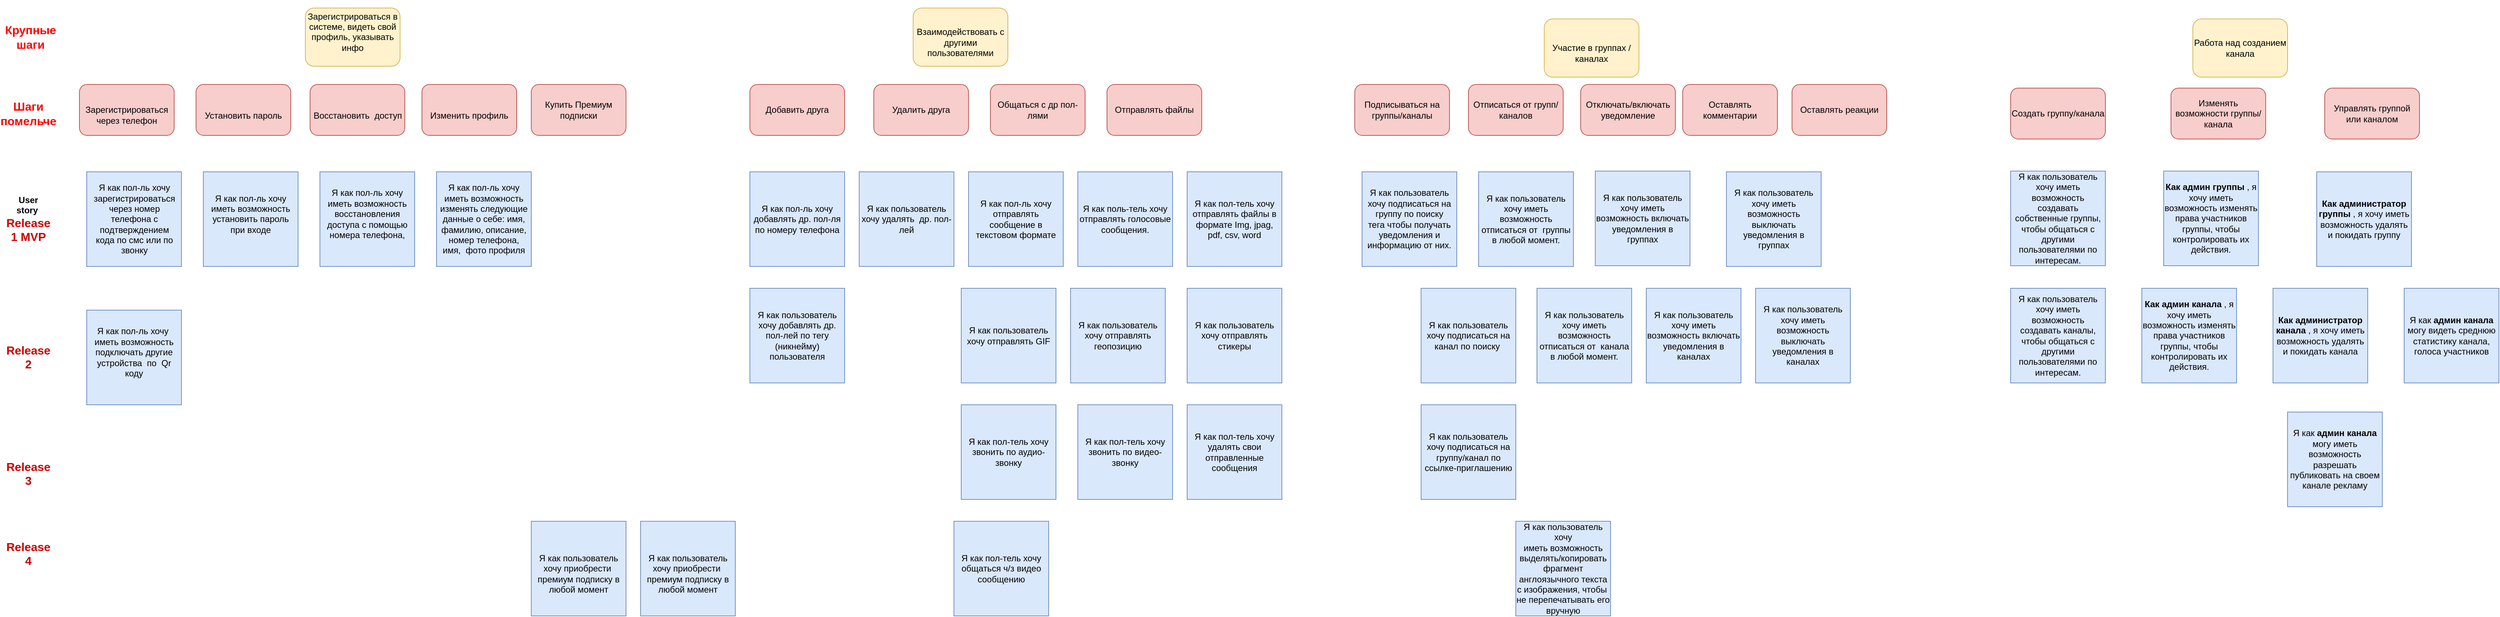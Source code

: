 <mxfile version="23.1.2" type="github">
  <diagram name="Страница — 1" id="eyLgD79hs214g4bm-AtA">
    <mxGraphModel dx="6904" dy="2650" grid="1" gridSize="10" guides="1" tooltips="1" connect="1" arrows="1" fold="1" page="1" pageScale="1" pageWidth="827" pageHeight="1169" math="0" shadow="0">
      <root>
        <mxCell id="0" />
        <mxCell id="1" parent="0" />
        <mxCell id="ju0ssGiBvqRHK1ZhxGey-5" value="&#xa;Зарегистрироваться в системе, видеть свой профиль, указывать инфо&#xa;&#xa;" style="rounded=1;whiteSpace=wrap;html=1;fillColor=#fff2cc;strokeColor=#d6b656;" vertex="1" parent="1">
          <mxGeometry x="-420" y="295" width="130" height="80" as="geometry" />
        </mxCell>
        <mxCell id="ju0ssGiBvqRHK1ZhxGey-6" value="&lt;span style=&quot;border-color: var(--border-color);&quot;&gt;&lt;font size=&quot;1&quot; style=&quot;&quot; color=&quot;#ff0000&quot;&gt;&lt;b style=&quot;font-size: 16px;&quot;&gt;Крупные шаги&lt;/b&gt;&lt;/font&gt;&lt;/span&gt;" style="text;html=1;strokeColor=none;fillColor=none;align=center;verticalAlign=middle;whiteSpace=wrap;rounded=0;" vertex="1" parent="1">
          <mxGeometry x="-827" y="320" width="60" height="30" as="geometry" />
        </mxCell>
        <mxCell id="ju0ssGiBvqRHK1ZhxGey-7" value="&lt;br&gt;Зарегистрироваться через телефон&lt;br&gt;" style="rounded=1;whiteSpace=wrap;html=1;fillColor=#f8cecc;strokeColor=#b85450;" vertex="1" parent="1">
          <mxGeometry x="-730" y="400" width="130" height="70" as="geometry" />
        </mxCell>
        <mxCell id="ju0ssGiBvqRHK1ZhxGey-8" value="&lt;br&gt;Установить пароль" style="rounded=1;whiteSpace=wrap;html=1;fillColor=#f8cecc;strokeColor=#b85450;" vertex="1" parent="1">
          <mxGeometry x="-570" y="400" width="130" height="70" as="geometry" />
        </mxCell>
        <mxCell id="ju0ssGiBvqRHK1ZhxGey-9" value="&lt;br&gt;Восстановить&amp;nbsp; доступ" style="rounded=1;whiteSpace=wrap;html=1;fillColor=#f8cecc;strokeColor=#b85450;" vertex="1" parent="1">
          <mxGeometry x="-413.5" y="400" width="130" height="70" as="geometry" />
        </mxCell>
        <mxCell id="ju0ssGiBvqRHK1ZhxGey-10" value="&lt;br&gt;Изменить профиль" style="rounded=1;whiteSpace=wrap;html=1;fillColor=#f8cecc;strokeColor=#b85450;" vertex="1" parent="1">
          <mxGeometry x="-260" y="400" width="130" height="70" as="geometry" />
        </mxCell>
        <mxCell id="ju0ssGiBvqRHK1ZhxGey-11" value="Купить Премиум подписки" style="rounded=1;whiteSpace=wrap;html=1;fillColor=#f8cecc;strokeColor=#b85450;" vertex="1" parent="1">
          <mxGeometry x="-110" y="400" width="130" height="70" as="geometry" />
        </mxCell>
        <mxCell id="ju0ssGiBvqRHK1ZhxGey-12" value="&lt;b style=&quot;border-color: var(--border-color);&quot;&gt;&lt;font style=&quot;font-size: 16px;&quot; color=&quot;#ff0000&quot;&gt;Шаги помельче&lt;/font&gt;&lt;/b&gt;" style="text;html=1;strokeColor=none;fillColor=none;align=center;verticalAlign=middle;whiteSpace=wrap;rounded=0;" vertex="1" parent="1">
          <mxGeometry x="-830" y="430" width="60" height="20" as="geometry" />
        </mxCell>
        <mxCell id="ju0ssGiBvqRHK1ZhxGey-14" value="" style="whiteSpace=wrap;html=1;aspect=fixed;fillColor=#dae8fc;strokeColor=#6c8ebf;" vertex="1" parent="1">
          <mxGeometry x="-720" y="520" width="130" height="130" as="geometry" />
        </mxCell>
        <mxCell id="ju0ssGiBvqRHK1ZhxGey-15" value="&#xa;Я как пол-ль хочу иметь возможность установить пароль при входе&#xa;&#xa;" style="whiteSpace=wrap;html=1;aspect=fixed;fillColor=#dae8fc;strokeColor=#6c8ebf;" vertex="1" parent="1">
          <mxGeometry x="-560" y="520" width="130" height="130" as="geometry" />
        </mxCell>
        <mxCell id="ju0ssGiBvqRHK1ZhxGey-16" value="&#xa;Я как пол-ль хочу иметь возможность восстановления доступа с помощью номера телефона,&#xa;&#xa;" style="whiteSpace=wrap;html=1;aspect=fixed;fillColor=#dae8fc;strokeColor=#6c8ebf;" vertex="1" parent="1">
          <mxGeometry x="-400" y="520" width="130" height="130" as="geometry" />
        </mxCell>
        <mxCell id="ju0ssGiBvqRHK1ZhxGey-17" value="Я как пол-ль хочу иметь возможность изменять следующие данные о себе: имя, фамилию, описание, номер телефона, имя,&amp;nbsp; фото профиля" style="whiteSpace=wrap;html=1;aspect=fixed;fillColor=#dae8fc;strokeColor=#6c8ebf;" vertex="1" parent="1">
          <mxGeometry x="-240" y="520" width="130" height="130" as="geometry" />
        </mxCell>
        <mxCell id="ju0ssGiBvqRHK1ZhxGey-18" value="&lt;b&gt;User story&amp;nbsp;&lt;br&gt;&lt;font style=&quot;font-size: 16px;&quot; color=&quot;#cc0000&quot;&gt;Release 1 MVP&lt;/font&gt;&lt;/b&gt;" style="text;html=1;strokeColor=none;fillColor=none;align=center;verticalAlign=middle;whiteSpace=wrap;rounded=0;" vertex="1" parent="1">
          <mxGeometry x="-830" y="570" width="60" height="30" as="geometry" />
        </mxCell>
        <mxCell id="ju0ssGiBvqRHK1ZhxGey-19" value="Я как пол-ль хочу зарегистрироваться через номер телефона с подтверждением кода по смс или по звонку" style="text;html=1;strokeColor=none;fillColor=none;align=center;verticalAlign=middle;whiteSpace=wrap;rounded=0;" vertex="1" parent="1">
          <mxGeometry x="-687.5" y="570" width="65" height="30" as="geometry" />
        </mxCell>
        <mxCell id="ju0ssGiBvqRHK1ZhxGey-20" value="&lt;b style=&quot;font-size: 16px;&quot;&gt;&lt;font style=&quot;font-size: 16px;&quot; color=&quot;#cc0000&quot;&gt;&amp;nbsp;&lt;br&gt;Release 2&lt;/font&gt;&lt;/b&gt;" style="text;html=1;strokeColor=none;fillColor=none;align=center;verticalAlign=middle;whiteSpace=wrap;rounded=0;" vertex="1" parent="1">
          <mxGeometry x="-830" y="750" width="60" height="30" as="geometry" />
        </mxCell>
        <mxCell id="ju0ssGiBvqRHK1ZhxGey-21" value="&#xa;Я как пол-ль хочу&amp;nbsp; иметь возможность подключать другие устройства&amp;nbsp; по&amp;nbsp; Qr коду&#xa;&#xa;" style="whiteSpace=wrap;html=1;aspect=fixed;fillColor=#dae8fc;strokeColor=#6c8ebf;" vertex="1" parent="1">
          <mxGeometry x="-720" y="710" width="130" height="130" as="geometry" />
        </mxCell>
        <mxCell id="ju0ssGiBvqRHK1ZhxGey-22" value="&lt;b style=&quot;font-size: 16px;&quot;&gt;&lt;font style=&quot;font-size: 16px;&quot; color=&quot;#cc0000&quot;&gt;&amp;nbsp;&lt;br&gt;Release 3&lt;/font&gt;&lt;/b&gt;" style="text;html=1;strokeColor=none;fillColor=none;align=center;verticalAlign=middle;whiteSpace=wrap;rounded=0;" vertex="1" parent="1">
          <mxGeometry x="-830" y="910" width="60" height="30" as="geometry" />
        </mxCell>
        <mxCell id="ju0ssGiBvqRHK1ZhxGey-23" value="&lt;b style=&quot;font-size: 16px;&quot;&gt;&lt;font style=&quot;font-size: 16px;&quot; color=&quot;#cc0000&quot;&gt;&amp;nbsp;&lt;br&gt;Release 4&lt;/font&gt;&lt;/b&gt;" style="text;html=1;strokeColor=none;fillColor=none;align=center;verticalAlign=middle;whiteSpace=wrap;rounded=0;" vertex="1" parent="1">
          <mxGeometry x="-830" y="1020" width="60" height="30" as="geometry" />
        </mxCell>
        <mxCell id="ju0ssGiBvqRHK1ZhxGey-24" value="&lt;br&gt;Я как пользователь хочу приобрести&amp;nbsp; премиум подписку в любой момент" style="whiteSpace=wrap;html=1;aspect=fixed;fillColor=#dae8fc;strokeColor=#6c8ebf;" vertex="1" parent="1">
          <mxGeometry x="-110" y="1000" width="130" height="130" as="geometry" />
        </mxCell>
        <mxCell id="ju0ssGiBvqRHK1ZhxGey-25" value="&lt;br&gt;Я как пользователь хочу приобрести&amp;nbsp; премиум подписку в любой момент" style="whiteSpace=wrap;html=1;aspect=fixed;fillColor=#dae8fc;strokeColor=#6c8ebf;" vertex="1" parent="1">
          <mxGeometry x="40" y="1000" width="130" height="130" as="geometry" />
        </mxCell>
        <mxCell id="ju0ssGiBvqRHK1ZhxGey-26" value="&lt;br&gt;Взаимодействовать с другими пользователями" style="rounded=1;whiteSpace=wrap;html=1;fillColor=#fff2cc;strokeColor=#d6b656;" vertex="1" parent="1">
          <mxGeometry x="414" y="295" width="130" height="80" as="geometry" />
        </mxCell>
        <mxCell id="ju0ssGiBvqRHK1ZhxGey-27" value="Добавить друга" style="rounded=1;whiteSpace=wrap;html=1;fillColor=#f8cecc;strokeColor=#b85450;" vertex="1" parent="1">
          <mxGeometry x="190" y="400" width="130" height="70" as="geometry" />
        </mxCell>
        <mxCell id="ju0ssGiBvqRHK1ZhxGey-28" value="Удалить друга" style="rounded=1;whiteSpace=wrap;html=1;fillColor=#f8cecc;strokeColor=#b85450;" vertex="1" parent="1">
          <mxGeometry x="360" y="400" width="130" height="70" as="geometry" />
        </mxCell>
        <mxCell id="ju0ssGiBvqRHK1ZhxGey-29" value="Общаться с др пол-лями" style="rounded=1;whiteSpace=wrap;html=1;fillColor=#f8cecc;strokeColor=#b85450;" vertex="1" parent="1">
          <mxGeometry x="520" y="400" width="130" height="70" as="geometry" />
        </mxCell>
        <mxCell id="ju0ssGiBvqRHK1ZhxGey-30" value="Отправлять файлы" style="rounded=1;whiteSpace=wrap;html=1;fillColor=#f8cecc;strokeColor=#b85450;" vertex="1" parent="1">
          <mxGeometry x="680" y="400" width="130" height="70" as="geometry" />
        </mxCell>
        <mxCell id="ju0ssGiBvqRHK1ZhxGey-31" value="Я как пол-ль хочу добавлять др. пол-ля по номеру телефона" style="whiteSpace=wrap;html=1;aspect=fixed;fillColor=#dae8fc;strokeColor=#6c8ebf;" vertex="1" parent="1">
          <mxGeometry x="190" y="520" width="130" height="130" as="geometry" />
        </mxCell>
        <mxCell id="ju0ssGiBvqRHK1ZhxGey-32" value="Я как пользователь хочу удалять&amp;nbsp; др. пол-лей" style="whiteSpace=wrap;html=1;aspect=fixed;fillColor=#dae8fc;strokeColor=#6c8ebf;" vertex="1" parent="1">
          <mxGeometry x="340" y="520" width="130" height="130" as="geometry" />
        </mxCell>
        <mxCell id="ju0ssGiBvqRHK1ZhxGey-33" value="Я как пол-ль хочу отправлять сообщение в текстовом формате" style="whiteSpace=wrap;html=1;aspect=fixed;fillColor=#dae8fc;strokeColor=#6c8ebf;" vertex="1" parent="1">
          <mxGeometry x="490" y="520" width="130" height="130" as="geometry" />
        </mxCell>
        <mxCell id="ju0ssGiBvqRHK1ZhxGey-34" value="Я как поль-тель хочу отправлять голосовые сообщения." style="whiteSpace=wrap;html=1;aspect=fixed;fillColor=#dae8fc;strokeColor=#6c8ebf;" vertex="1" parent="1">
          <mxGeometry x="640" y="520" width="130" height="130" as="geometry" />
        </mxCell>
        <mxCell id="ju0ssGiBvqRHK1ZhxGey-35" value="Я как пол-тель хочу отправлять файлы в формате Img, jpag, pdf, csv, word" style="whiteSpace=wrap;html=1;aspect=fixed;fillColor=#dae8fc;strokeColor=#6c8ebf;" vertex="1" parent="1">
          <mxGeometry x="790" y="520" width="130" height="130" as="geometry" />
        </mxCell>
        <mxCell id="ju0ssGiBvqRHK1ZhxGey-36" value="Я как пользователь хочу добавлять др. пол-лей по тегу (никнейму) пользователя" style="whiteSpace=wrap;html=1;aspect=fixed;fillColor=#dae8fc;strokeColor=#6c8ebf;" vertex="1" parent="1">
          <mxGeometry x="190" y="680" width="130" height="130" as="geometry" />
        </mxCell>
        <mxCell id="ju0ssGiBvqRHK1ZhxGey-37" value="Я как пользователь хочу отправлять GIF" style="whiteSpace=wrap;html=1;aspect=fixed;fillColor=#dae8fc;strokeColor=#6c8ebf;" vertex="1" parent="1">
          <mxGeometry x="480" y="680" width="130" height="130" as="geometry" />
        </mxCell>
        <mxCell id="ju0ssGiBvqRHK1ZhxGey-38" value="Я как пользователь хочу отправлять геопозицию" style="whiteSpace=wrap;html=1;aspect=fixed;fillColor=#dae8fc;strokeColor=#6c8ebf;" vertex="1" parent="1">
          <mxGeometry x="630" y="680" width="130" height="130" as="geometry" />
        </mxCell>
        <mxCell id="ju0ssGiBvqRHK1ZhxGey-39" value="Я как пользователь хочу отправлять стикеры" style="whiteSpace=wrap;html=1;aspect=fixed;fillColor=#dae8fc;strokeColor=#6c8ebf;" vertex="1" parent="1">
          <mxGeometry x="790" y="680" width="130" height="130" as="geometry" />
        </mxCell>
        <mxCell id="ju0ssGiBvqRHK1ZhxGey-40" value="Я как пол-тель хочу звонить по аудио-звонку" style="whiteSpace=wrap;html=1;aspect=fixed;fillColor=#dae8fc;strokeColor=#6c8ebf;" vertex="1" parent="1">
          <mxGeometry x="480" y="840" width="130" height="130" as="geometry" />
        </mxCell>
        <mxCell id="ju0ssGiBvqRHK1ZhxGey-41" value="Я как пол-тель хочу звонить по видео-звонку" style="whiteSpace=wrap;html=1;aspect=fixed;fillColor=#dae8fc;strokeColor=#6c8ebf;" vertex="1" parent="1">
          <mxGeometry x="640" y="840" width="130" height="130" as="geometry" />
        </mxCell>
        <mxCell id="ju0ssGiBvqRHK1ZhxGey-42" value="Я как пол-тель хочу   удалять свои отправленные сообщения" style="whiteSpace=wrap;html=1;aspect=fixed;fillColor=#dae8fc;strokeColor=#6c8ebf;" vertex="1" parent="1">
          <mxGeometry x="790" y="840" width="130" height="130" as="geometry" />
        </mxCell>
        <mxCell id="ju0ssGiBvqRHK1ZhxGey-43" value="Я как пол-тель хочу общаться ч/з видео сообщению" style="whiteSpace=wrap;html=1;aspect=fixed;fillColor=#dae8fc;strokeColor=#6c8ebf;" vertex="1" parent="1">
          <mxGeometry x="470" y="1000" width="130" height="130" as="geometry" />
        </mxCell>
        <mxCell id="ju0ssGiBvqRHK1ZhxGey-44" value="&lt;br&gt;Участие в группах / каналах" style="rounded=1;whiteSpace=wrap;html=1;fillColor=#fff2cc;strokeColor=#d6b656;" vertex="1" parent="1">
          <mxGeometry x="1280" y="310" width="130" height="80" as="geometry" />
        </mxCell>
        <mxCell id="ju0ssGiBvqRHK1ZhxGey-45" value="Подписываться на группы/каналы" style="rounded=1;whiteSpace=wrap;html=1;fillColor=#f8cecc;strokeColor=#b85450;" vertex="1" parent="1">
          <mxGeometry x="1020" y="400" width="130" height="70" as="geometry" />
        </mxCell>
        <mxCell id="ju0ssGiBvqRHK1ZhxGey-46" value="Отписаться от групп/каналов" style="rounded=1;whiteSpace=wrap;html=1;fillColor=#f8cecc;strokeColor=#b85450;" vertex="1" parent="1">
          <mxGeometry x="1176" y="400" width="130" height="70" as="geometry" />
        </mxCell>
        <mxCell id="ju0ssGiBvqRHK1ZhxGey-47" value="Отключать/включать уведомление" style="rounded=1;whiteSpace=wrap;html=1;fillColor=#f8cecc;strokeColor=#b85450;" vertex="1" parent="1">
          <mxGeometry x="1330" y="400" width="130" height="70" as="geometry" />
        </mxCell>
        <mxCell id="ju0ssGiBvqRHK1ZhxGey-48" value="Оставлять комментарии" style="rounded=1;whiteSpace=wrap;html=1;fillColor=#f8cecc;strokeColor=#b85450;" vertex="1" parent="1">
          <mxGeometry x="1470" y="400" width="130" height="70" as="geometry" />
        </mxCell>
        <mxCell id="ju0ssGiBvqRHK1ZhxGey-49" value="Оставлять реакции" style="rounded=1;whiteSpace=wrap;html=1;fillColor=#f8cecc;strokeColor=#b85450;" vertex="1" parent="1">
          <mxGeometry x="1620" y="400" width="130" height="70" as="geometry" />
        </mxCell>
        <mxCell id="ju0ssGiBvqRHK1ZhxGey-50" value="Я как пользователь хочу подписаться на группу по поиску тега&amp;nbsp;чтобы  получать уведомления и информацию от них." style="whiteSpace=wrap;html=1;aspect=fixed;fillColor=#dae8fc;strokeColor=#6c8ebf;" vertex="1" parent="1">
          <mxGeometry x="1030" y="520" width="130" height="130" as="geometry" />
        </mxCell>
        <mxCell id="ju0ssGiBvqRHK1ZhxGey-51" value="Я как пользователь хочу иметь возможность отписаться от&amp;nbsp; группы в любой момент." style="whiteSpace=wrap;html=1;aspect=fixed;fillColor=#dae8fc;strokeColor=#6c8ebf;" vertex="1" parent="1">
          <mxGeometry x="1190" y="520" width="130" height="130" as="geometry" />
        </mxCell>
        <mxCell id="ju0ssGiBvqRHK1ZhxGey-52" value="Я как пользователь хочу иметь возможность включать уведомления в группах" style="whiteSpace=wrap;html=1;aspect=fixed;fillColor=#dae8fc;strokeColor=#6c8ebf;" vertex="1" parent="1">
          <mxGeometry x="1350" y="519" width="130" height="130" as="geometry" />
        </mxCell>
        <mxCell id="ju0ssGiBvqRHK1ZhxGey-53" value="Я как пользователь хочу иметь возможность выключать уведомления в группах" style="whiteSpace=wrap;html=1;aspect=fixed;fillColor=#dae8fc;strokeColor=#6c8ebf;" vertex="1" parent="1">
          <mxGeometry x="1530" y="520" width="130" height="130" as="geometry" />
        </mxCell>
        <mxCell id="ju0ssGiBvqRHK1ZhxGey-54" value="Я как пользователь хочу подписаться на канал по поиску&amp;nbsp;" style="whiteSpace=wrap;html=1;aspect=fixed;fillColor=#dae8fc;strokeColor=#6c8ebf;" vertex="1" parent="1">
          <mxGeometry x="1111" y="680" width="130" height="130" as="geometry" />
        </mxCell>
        <mxCell id="ju0ssGiBvqRHK1ZhxGey-55" value="Я как пользователь хочу иметь возможность отписаться от&amp;nbsp; канала в любой момент." style="whiteSpace=wrap;html=1;aspect=fixed;fillColor=#dae8fc;strokeColor=#6c8ebf;" vertex="1" parent="1">
          <mxGeometry x="1270" y="680" width="130" height="130" as="geometry" />
        </mxCell>
        <mxCell id="ju0ssGiBvqRHK1ZhxGey-56" value="Я как пользователь хочу иметь возможность включать уведомления в каналах" style="whiteSpace=wrap;html=1;aspect=fixed;fillColor=#dae8fc;strokeColor=#6c8ebf;" vertex="1" parent="1">
          <mxGeometry x="1420" y="680" width="130" height="130" as="geometry" />
        </mxCell>
        <mxCell id="ju0ssGiBvqRHK1ZhxGey-57" value="Я как пользователь хочу иметь возможность выключать уведомления в каналах" style="whiteSpace=wrap;html=1;aspect=fixed;fillColor=#dae8fc;strokeColor=#6c8ebf;" vertex="1" parent="1">
          <mxGeometry x="1570" y="680" width="130" height="130" as="geometry" />
        </mxCell>
        <mxCell id="ju0ssGiBvqRHK1ZhxGey-58" value="Я как пользователь хочу подписаться на  группу/канал по ссылке-приглашению" style="whiteSpace=wrap;html=1;aspect=fixed;fillColor=#dae8fc;strokeColor=#6c8ebf;" vertex="1" parent="1">
          <mxGeometry x="1111" y="840" width="130" height="130" as="geometry" />
        </mxCell>
        <mxCell id="ju0ssGiBvqRHK1ZhxGey-59" value="Я как пользователь хочу иметь&amp;nbsp;возможность выделять/копировать фрагмент англоязычного текста с изображения, чтобы&amp;nbsp; не перепечатывать его вручную" style="whiteSpace=wrap;html=1;aspect=fixed;fillColor=#dae8fc;strokeColor=#6c8ebf;" vertex="1" parent="1">
          <mxGeometry x="1241" y="1000" width="130" height="130" as="geometry" />
        </mxCell>
        <mxCell id="ju0ssGiBvqRHK1ZhxGey-60" value="Работа над созданием канала" style="rounded=1;whiteSpace=wrap;html=1;fillColor=#fff2cc;strokeColor=#d6b656;" vertex="1" parent="1">
          <mxGeometry x="2170" y="310" width="130" height="80" as="geometry" />
        </mxCell>
        <mxCell id="ju0ssGiBvqRHK1ZhxGey-61" value="Создать группу/канала" style="rounded=1;whiteSpace=wrap;html=1;fillColor=#f8cecc;strokeColor=#b85450;" vertex="1" parent="1">
          <mxGeometry x="1920" y="405" width="130" height="70" as="geometry" />
        </mxCell>
        <mxCell id="ju0ssGiBvqRHK1ZhxGey-62" value="Управлять группой или каналом" style="rounded=1;whiteSpace=wrap;html=1;fillColor=#f8cecc;strokeColor=#b85450;" vertex="1" parent="1">
          <mxGeometry x="2351" y="405" width="130" height="70" as="geometry" />
        </mxCell>
        <mxCell id="ju0ssGiBvqRHK1ZhxGey-63" value="Изменять возможности группы/ канала" style="rounded=1;whiteSpace=wrap;html=1;fillColor=#f8cecc;strokeColor=#b85450;" vertex="1" parent="1">
          <mxGeometry x="2140" y="405" width="130" height="70" as="geometry" />
        </mxCell>
        <mxCell id="ju0ssGiBvqRHK1ZhxGey-64" value="Я как пользователь хочу иметь возможность создавать собственные группы, чтобы общаться с другими пользователями по интересам." style="whiteSpace=wrap;html=1;aspect=fixed;fillColor=#dae8fc;strokeColor=#6c8ebf;" vertex="1" parent="1">
          <mxGeometry x="1920" y="519" width="130" height="130" as="geometry" />
        </mxCell>
        <mxCell id="ju0ssGiBvqRHK1ZhxGey-65" value="&lt;strong&gt;Как админ группы  &lt;/strong&gt;, я хочу иметь возможность изменять права участников группы, чтобы контролировать их действия." style="whiteSpace=wrap;html=1;aspect=fixed;fillColor=#dae8fc;strokeColor=#6c8ebf;" vertex="1" parent="1">
          <mxGeometry x="2130" y="519" width="130" height="130" as="geometry" />
        </mxCell>
        <mxCell id="ju0ssGiBvqRHK1ZhxGey-66" value="&lt;strong&gt;Как администратор группы &lt;/strong&gt;, я хочу иметь возможность удалять и покидать группу" style="whiteSpace=wrap;html=1;aspect=fixed;fillColor=#dae8fc;strokeColor=#6c8ebf;" vertex="1" parent="1">
          <mxGeometry x="2340" y="520" width="130" height="130" as="geometry" />
        </mxCell>
        <mxCell id="ju0ssGiBvqRHK1ZhxGey-67" value="Я как пользователь хочу иметь возможность создавать каналы, чтобы общаться с другими пользователями по интересам." style="whiteSpace=wrap;html=1;aspect=fixed;fillColor=#dae8fc;strokeColor=#6c8ebf;" vertex="1" parent="1">
          <mxGeometry x="1920" y="680" width="130" height="130" as="geometry" />
        </mxCell>
        <mxCell id="ju0ssGiBvqRHK1ZhxGey-68" value="&lt;strong&gt;Как админ канала&amp;nbsp;&lt;/strong&gt;, я хочу иметь возможность изменять права участников группы, чтобы контролировать их действия." style="whiteSpace=wrap;html=1;aspect=fixed;fillColor=#dae8fc;strokeColor=#6c8ebf;" vertex="1" parent="1">
          <mxGeometry x="2100" y="680" width="130" height="130" as="geometry" />
        </mxCell>
        <mxCell id="ju0ssGiBvqRHK1ZhxGey-69" value="&lt;strong&gt;Как администратор канала&amp;nbsp;&lt;/strong&gt;, я хочу иметь возможность удалять и покидать канала" style="whiteSpace=wrap;html=1;aspect=fixed;fillColor=#dae8fc;strokeColor=#6c8ebf;" vertex="1" parent="1">
          <mxGeometry x="2280" y="680" width="130" height="130" as="geometry" />
        </mxCell>
        <mxCell id="ju0ssGiBvqRHK1ZhxGey-70" value="Я как &lt;strong&gt;админ канала&lt;/strong&gt; могу видеть среднюю статистику канала, голоса участников" style="whiteSpace=wrap;html=1;aspect=fixed;fillColor=#dae8fc;strokeColor=#6c8ebf;" vertex="1" parent="1">
          <mxGeometry x="2460" y="680" width="130" height="130" as="geometry" />
        </mxCell>
        <mxCell id="ju0ssGiBvqRHK1ZhxGey-71" value="Я как &lt;strong&gt;админ канала&lt;/strong&gt; могу иметь возможность разрешать публиковать на своем канале рекламу" style="whiteSpace=wrap;html=1;aspect=fixed;fillColor=#dae8fc;strokeColor=#6c8ebf;" vertex="1" parent="1">
          <mxGeometry x="2300" y="850" width="130" height="130" as="geometry" />
        </mxCell>
      </root>
    </mxGraphModel>
  </diagram>
</mxfile>

